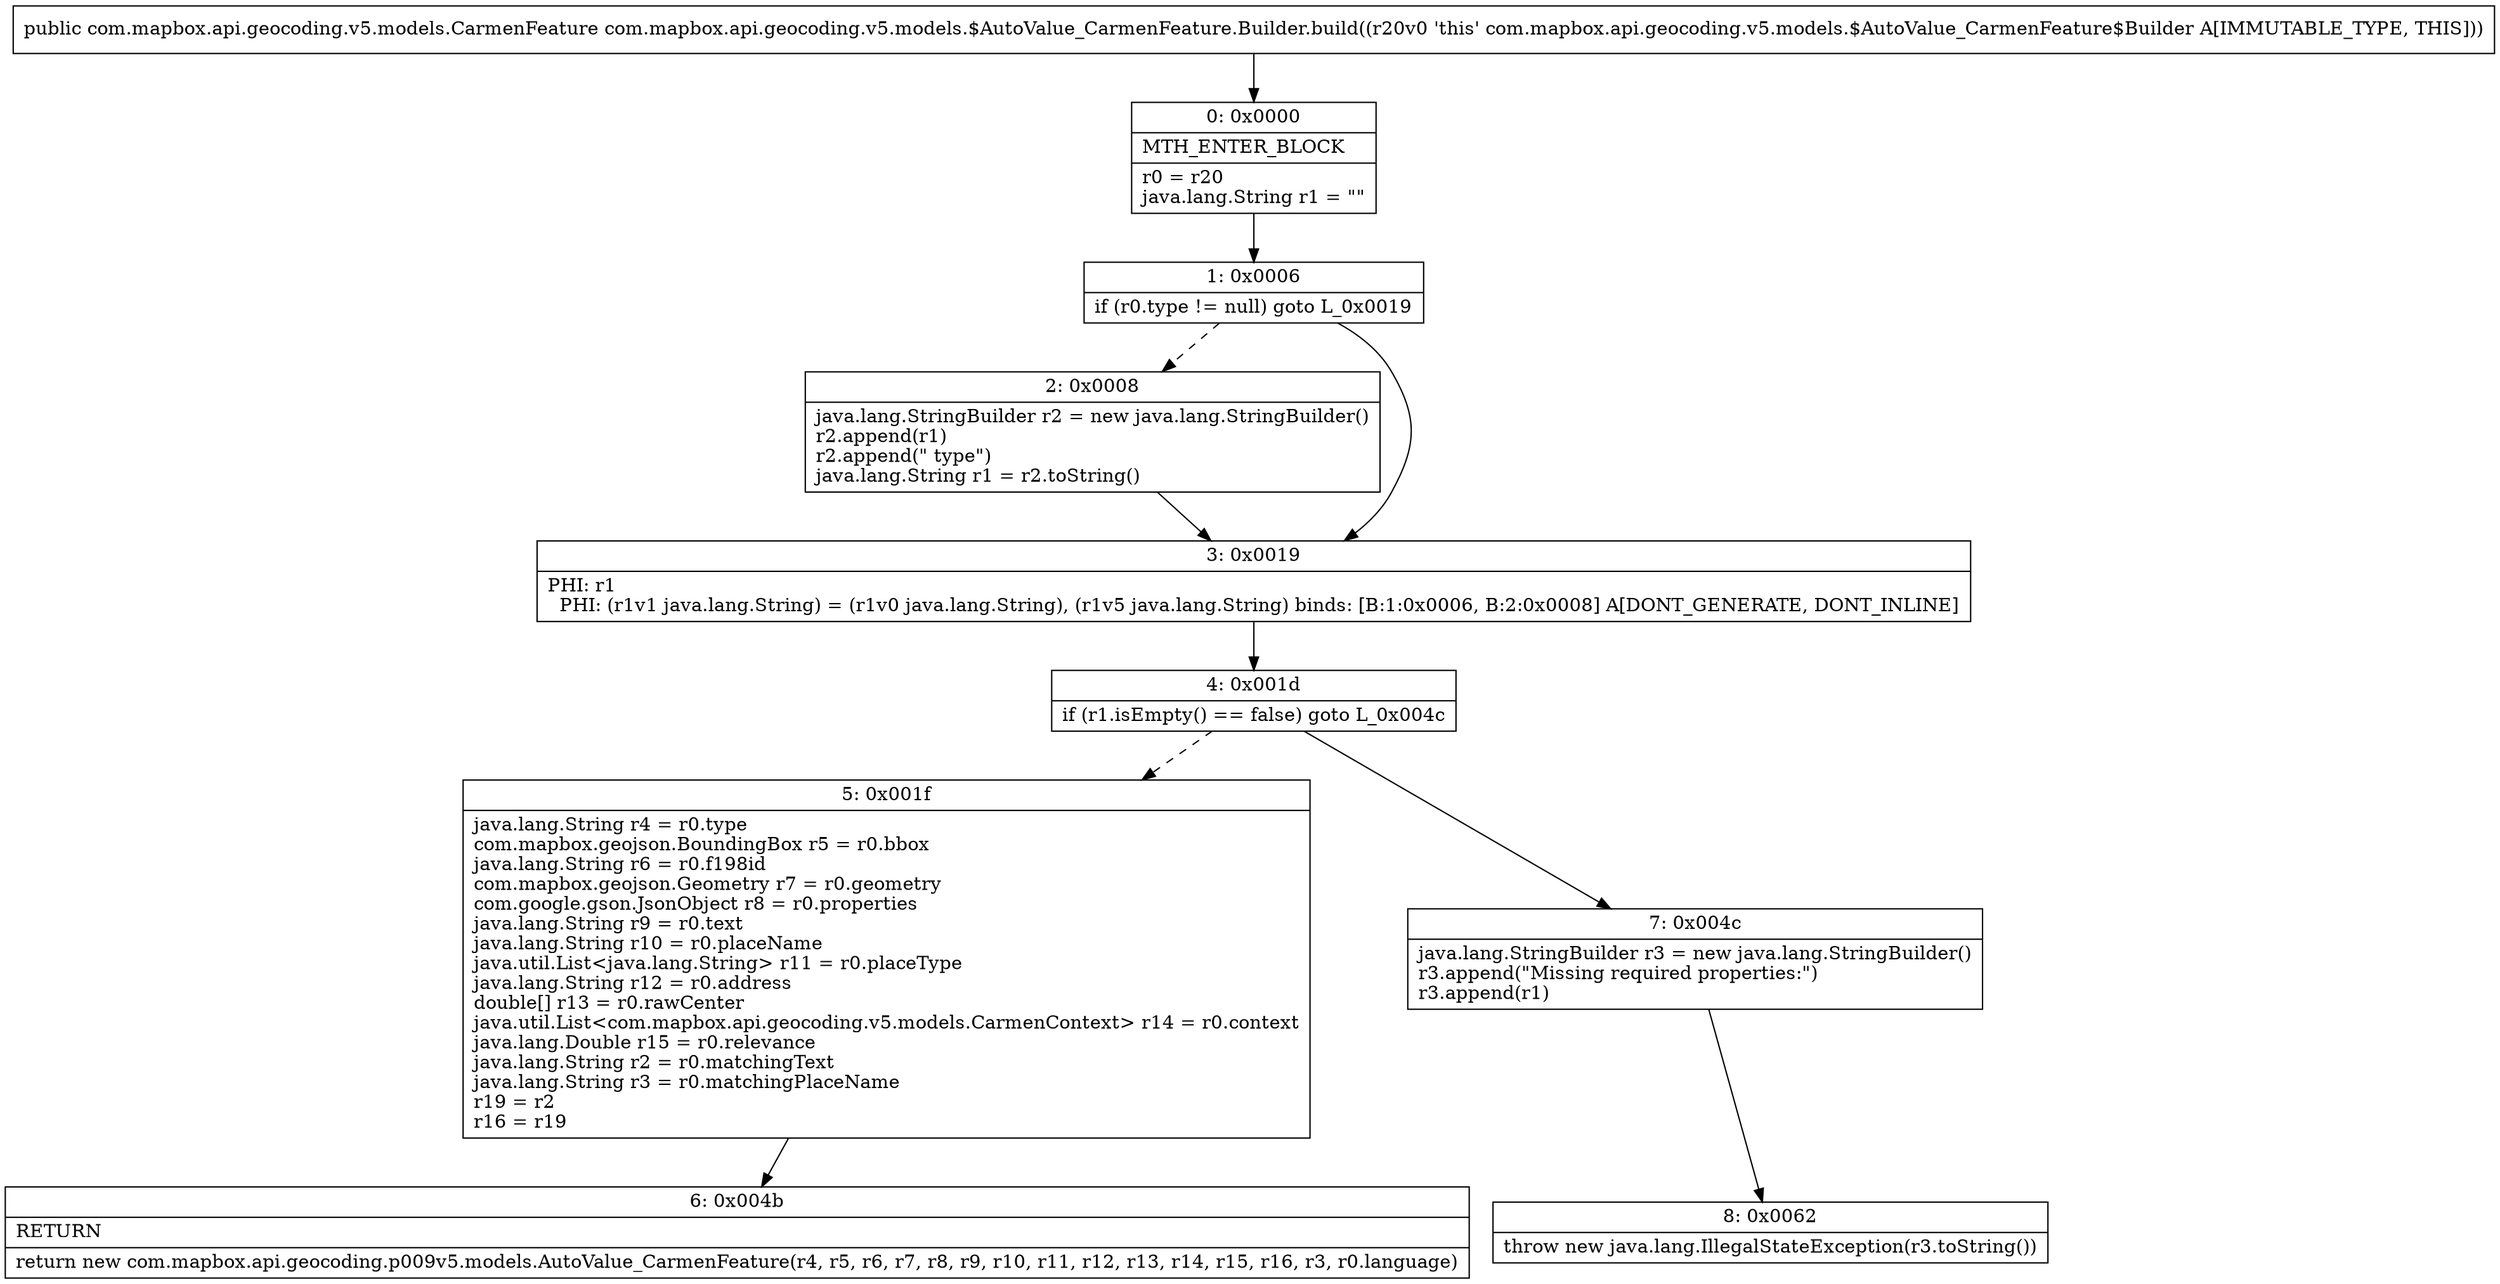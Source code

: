 digraph "CFG forcom.mapbox.api.geocoding.v5.models.$AutoValue_CarmenFeature.Builder.build()Lcom\/mapbox\/api\/geocoding\/v5\/models\/CarmenFeature;" {
Node_0 [shape=record,label="{0\:\ 0x0000|MTH_ENTER_BLOCK\l|r0 = r20\ljava.lang.String r1 = \"\"\l}"];
Node_1 [shape=record,label="{1\:\ 0x0006|if (r0.type != null) goto L_0x0019\l}"];
Node_2 [shape=record,label="{2\:\ 0x0008|java.lang.StringBuilder r2 = new java.lang.StringBuilder()\lr2.append(r1)\lr2.append(\" type\")\ljava.lang.String r1 = r2.toString()\l}"];
Node_3 [shape=record,label="{3\:\ 0x0019|PHI: r1 \l  PHI: (r1v1 java.lang.String) = (r1v0 java.lang.String), (r1v5 java.lang.String) binds: [B:1:0x0006, B:2:0x0008] A[DONT_GENERATE, DONT_INLINE]\l}"];
Node_4 [shape=record,label="{4\:\ 0x001d|if (r1.isEmpty() == false) goto L_0x004c\l}"];
Node_5 [shape=record,label="{5\:\ 0x001f|java.lang.String r4 = r0.type\lcom.mapbox.geojson.BoundingBox r5 = r0.bbox\ljava.lang.String r6 = r0.f198id\lcom.mapbox.geojson.Geometry r7 = r0.geometry\lcom.google.gson.JsonObject r8 = r0.properties\ljava.lang.String r9 = r0.text\ljava.lang.String r10 = r0.placeName\ljava.util.List\<java.lang.String\> r11 = r0.placeType\ljava.lang.String r12 = r0.address\ldouble[] r13 = r0.rawCenter\ljava.util.List\<com.mapbox.api.geocoding.v5.models.CarmenContext\> r14 = r0.context\ljava.lang.Double r15 = r0.relevance\ljava.lang.String r2 = r0.matchingText\ljava.lang.String r3 = r0.matchingPlaceName\lr19 = r2\lr16 = r19\l}"];
Node_6 [shape=record,label="{6\:\ 0x004b|RETURN\l|return new com.mapbox.api.geocoding.p009v5.models.AutoValue_CarmenFeature(r4, r5, r6, r7, r8, r9, r10, r11, r12, r13, r14, r15, r16, r3, r0.language)\l}"];
Node_7 [shape=record,label="{7\:\ 0x004c|java.lang.StringBuilder r3 = new java.lang.StringBuilder()\lr3.append(\"Missing required properties:\")\lr3.append(r1)\l}"];
Node_8 [shape=record,label="{8\:\ 0x0062|throw new java.lang.IllegalStateException(r3.toString())\l}"];
MethodNode[shape=record,label="{public com.mapbox.api.geocoding.v5.models.CarmenFeature com.mapbox.api.geocoding.v5.models.$AutoValue_CarmenFeature.Builder.build((r20v0 'this' com.mapbox.api.geocoding.v5.models.$AutoValue_CarmenFeature$Builder A[IMMUTABLE_TYPE, THIS])) }"];
MethodNode -> Node_0;
Node_0 -> Node_1;
Node_1 -> Node_2[style=dashed];
Node_1 -> Node_3;
Node_2 -> Node_3;
Node_3 -> Node_4;
Node_4 -> Node_5[style=dashed];
Node_4 -> Node_7;
Node_5 -> Node_6;
Node_7 -> Node_8;
}

